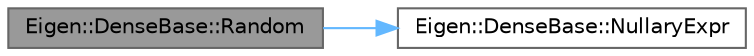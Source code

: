digraph "Eigen::DenseBase::Random"
{
 // LATEX_PDF_SIZE
  bgcolor="transparent";
  edge [fontname=Helvetica,fontsize=10,labelfontname=Helvetica,labelfontsize=10];
  node [fontname=Helvetica,fontsize=10,shape=box,height=0.2,width=0.4];
  rankdir="LR";
  Node1 [id="Node000001",label="Eigen::DenseBase::Random",height=0.2,width=0.4,color="gray40", fillcolor="grey60", style="filled", fontcolor="black",tooltip=" "];
  Node1 -> Node2 [id="edge2_Node000001_Node000002",color="steelblue1",style="solid",tooltip=" "];
  Node2 [id="Node000002",label="Eigen::DenseBase::NullaryExpr",height=0.2,width=0.4,color="grey40", fillcolor="white", style="filled",URL="$class_eigen_1_1_dense_base.html#abc23946998f7e9b424a9690100d81505",tooltip=" "];
}
